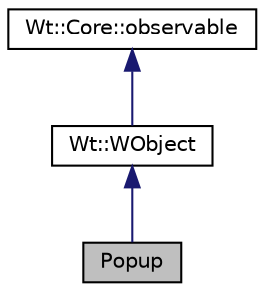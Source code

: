 digraph "Popup"
{
 // LATEX_PDF_SIZE
  edge [fontname="Helvetica",fontsize="10",labelfontname="Helvetica",labelfontsize="10"];
  node [fontname="Helvetica",fontsize="10",shape=record];
  Node1 [label="Popup",height=0.2,width=0.4,color="black", fillcolor="grey75", style="filled", fontcolor="black",tooltip="A JavaScript based popup window, encapsulating the Javascript functions alert(), confirm(),..."];
  Node2 -> Node1 [dir="back",color="midnightblue",fontsize="10",style="solid"];
  Node2 [label="Wt::WObject",height=0.2,width=0.4,color="black", fillcolor="white", style="filled",URL="$classWt_1_1WObject.html",tooltip="A base class for objects that participate in the signal/slot system."];
  Node3 -> Node2 [dir="back",color="midnightblue",fontsize="10",style="solid"];
  Node3 [label="Wt::Core::observable",height=0.2,width=0.4,color="black", fillcolor="white", style="filled",URL="$classWt_1_1Core_1_1observable.html",tooltip="A base class for objects whose life-time can be tracked."];
}
